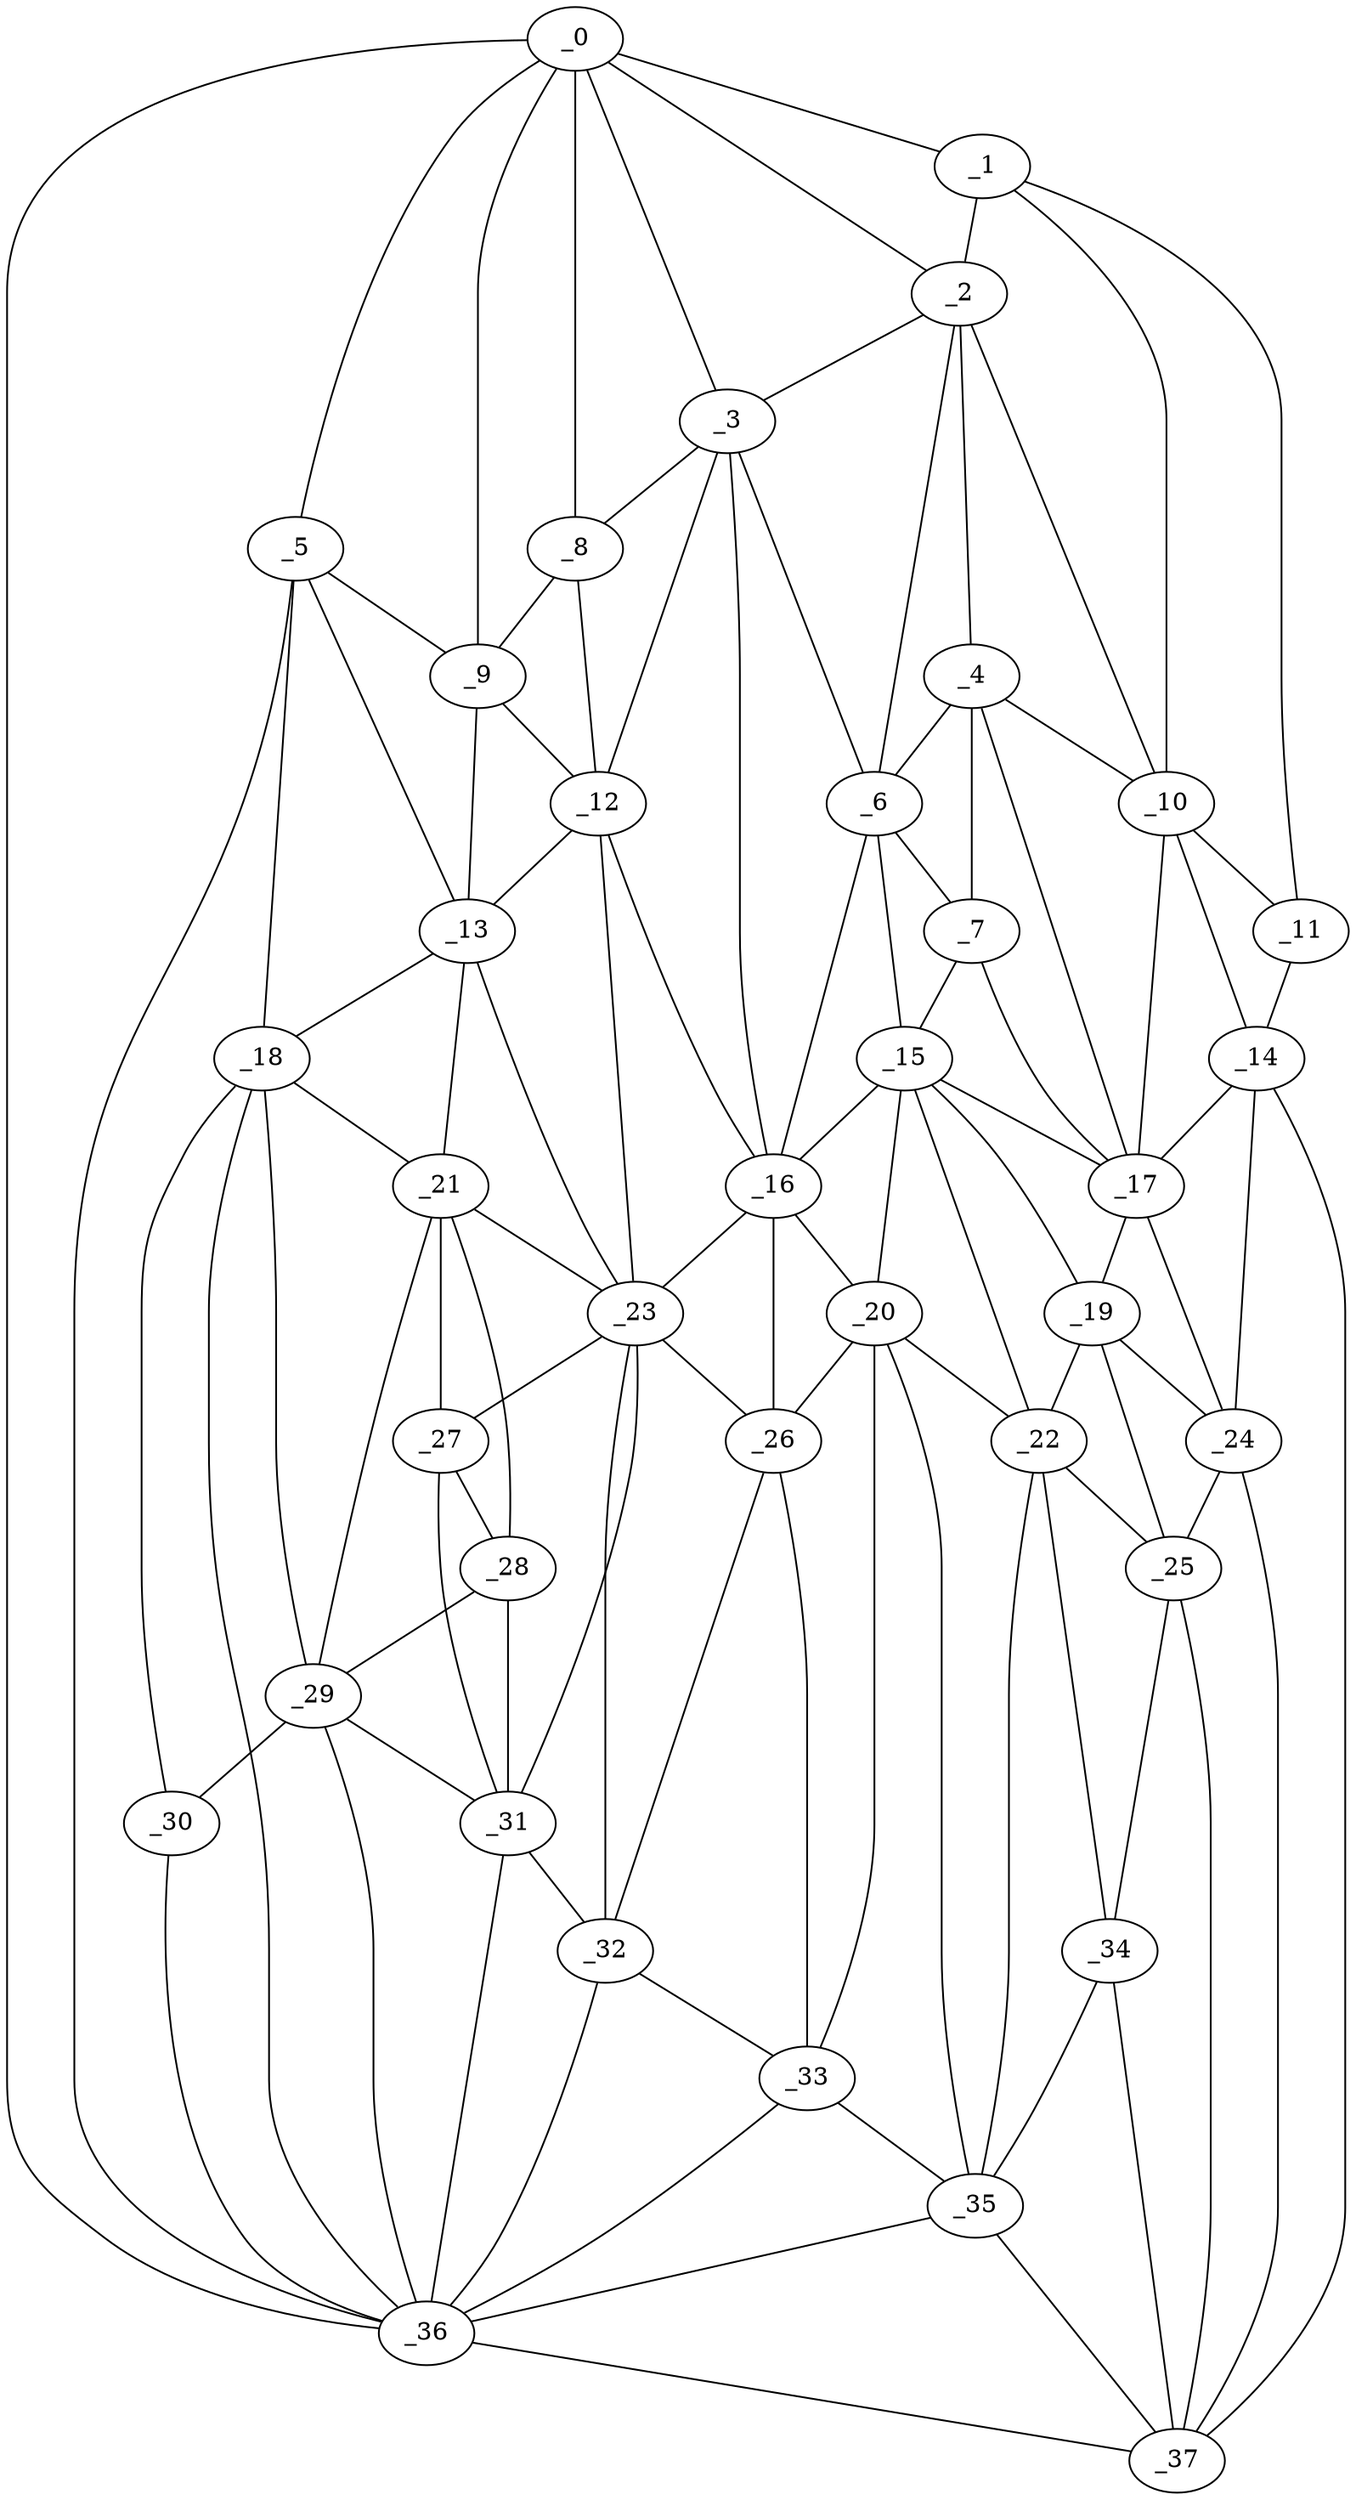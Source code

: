 graph "obj62__35.gxl" {
	_0	 [x=37,
		y=86];
	_1	 [x=38,
		y=8];
	_0 -- _1	 [valence=1];
	_2	 [x=39,
		y=24];
	_0 -- _2	 [valence=1];
	_3	 [x=41,
		y=63];
	_0 -- _3	 [valence=1];
	_5	 [x=43,
		y=89];
	_0 -- _5	 [valence=1];
	_8	 [x=46,
		y=75];
	_0 -- _8	 [valence=1];
	_9	 [x=47,
		y=82];
	_0 -- _9	 [valence=2];
	_36	 [x=92,
		y=121];
	_0 -- _36	 [valence=1];
	_1 -- _2	 [valence=2];
	_10	 [x=48,
		y=9];
	_1 -- _10	 [valence=2];
	_11	 [x=49,
		y=3];
	_1 -- _11	 [valence=1];
	_2 -- _3	 [valence=2];
	_4	 [x=43,
		y=27];
	_2 -- _4	 [valence=1];
	_6	 [x=45,
		y=39];
	_2 -- _6	 [valence=2];
	_2 -- _10	 [valence=2];
	_3 -- _6	 [valence=2];
	_3 -- _8	 [valence=2];
	_12	 [x=57,
		y=74];
	_3 -- _12	 [valence=1];
	_16	 [x=70,
		y=55];
	_3 -- _16	 [valence=2];
	_4 -- _6	 [valence=2];
	_7	 [x=46,
		y=33];
	_4 -- _7	 [valence=2];
	_4 -- _10	 [valence=2];
	_17	 [x=72,
		y=19];
	_4 -- _17	 [valence=2];
	_5 -- _9	 [valence=1];
	_13	 [x=62,
		y=93];
	_5 -- _13	 [valence=2];
	_18	 [x=72,
		y=101];
	_5 -- _18	 [valence=2];
	_5 -- _36	 [valence=1];
	_6 -- _7	 [valence=2];
	_15	 [x=68,
		y=37];
	_6 -- _15	 [valence=2];
	_6 -- _16	 [valence=2];
	_7 -- _15	 [valence=2];
	_7 -- _17	 [valence=2];
	_8 -- _9	 [valence=2];
	_8 -- _12	 [valence=1];
	_9 -- _12	 [valence=1];
	_9 -- _13	 [valence=1];
	_10 -- _11	 [valence=2];
	_14	 [x=64,
		y=4];
	_10 -- _14	 [valence=1];
	_10 -- _17	 [valence=1];
	_11 -- _14	 [valence=1];
	_12 -- _13	 [valence=2];
	_12 -- _16	 [valence=2];
	_23	 [x=76,
		y=77];
	_12 -- _23	 [valence=1];
	_13 -- _18	 [valence=1];
	_21	 [x=75,
		y=90];
	_13 -- _21	 [valence=2];
	_13 -- _23	 [valence=2];
	_14 -- _17	 [valence=2];
	_24	 [x=77,
		y=18];
	_14 -- _24	 [valence=2];
	_37	 [x=94,
		y=13];
	_14 -- _37	 [valence=1];
	_15 -- _16	 [valence=2];
	_15 -- _17	 [valence=2];
	_19	 [x=74,
		y=28];
	_15 -- _19	 [valence=2];
	_20	 [x=74,
		y=47];
	_15 -- _20	 [valence=1];
	_22	 [x=76,
		y=42];
	_15 -- _22	 [valence=2];
	_16 -- _20	 [valence=2];
	_16 -- _23	 [valence=2];
	_26	 [x=82,
		y=64];
	_16 -- _26	 [valence=1];
	_17 -- _19	 [valence=2];
	_17 -- _24	 [valence=2];
	_18 -- _21	 [valence=2];
	_29	 [x=84,
		y=95];
	_18 -- _29	 [valence=2];
	_30	 [x=84,
		y=105];
	_18 -- _30	 [valence=1];
	_18 -- _36	 [valence=2];
	_19 -- _22	 [valence=2];
	_19 -- _24	 [valence=1];
	_25	 [x=82,
		y=34];
	_19 -- _25	 [valence=2];
	_20 -- _22	 [valence=2];
	_20 -- _26	 [valence=2];
	_33	 [x=89,
		y=57];
	_20 -- _33	 [valence=1];
	_35	 [x=90,
		y=47];
	_20 -- _35	 [valence=2];
	_21 -- _23	 [valence=1];
	_27	 [x=83,
		y=85];
	_21 -- _27	 [valence=2];
	_28	 [x=84,
		y=89];
	_21 -- _28	 [valence=1];
	_21 -- _29	 [valence=2];
	_22 -- _25	 [valence=1];
	_34	 [x=90,
		y=41];
	_22 -- _34	 [valence=2];
	_22 -- _35	 [valence=1];
	_23 -- _26	 [valence=2];
	_23 -- _27	 [valence=2];
	_31	 [x=87,
		y=78];
	_23 -- _31	 [valence=1];
	_32	 [x=88,
		y=69];
	_23 -- _32	 [valence=1];
	_24 -- _25	 [valence=2];
	_24 -- _37	 [valence=2];
	_25 -- _34	 [valence=2];
	_25 -- _37	 [valence=2];
	_26 -- _32	 [valence=2];
	_26 -- _33	 [valence=2];
	_27 -- _28	 [valence=2];
	_27 -- _31	 [valence=2];
	_28 -- _29	 [valence=2];
	_28 -- _31	 [valence=1];
	_29 -- _30	 [valence=2];
	_29 -- _31	 [valence=2];
	_29 -- _36	 [valence=2];
	_30 -- _36	 [valence=2];
	_31 -- _32	 [valence=2];
	_31 -- _36	 [valence=2];
	_32 -- _33	 [valence=2];
	_32 -- _36	 [valence=2];
	_33 -- _35	 [valence=2];
	_33 -- _36	 [valence=2];
	_34 -- _35	 [valence=2];
	_34 -- _37	 [valence=2];
	_35 -- _36	 [valence=2];
	_35 -- _37	 [valence=1];
	_36 -- _37	 [valence=1];
}
